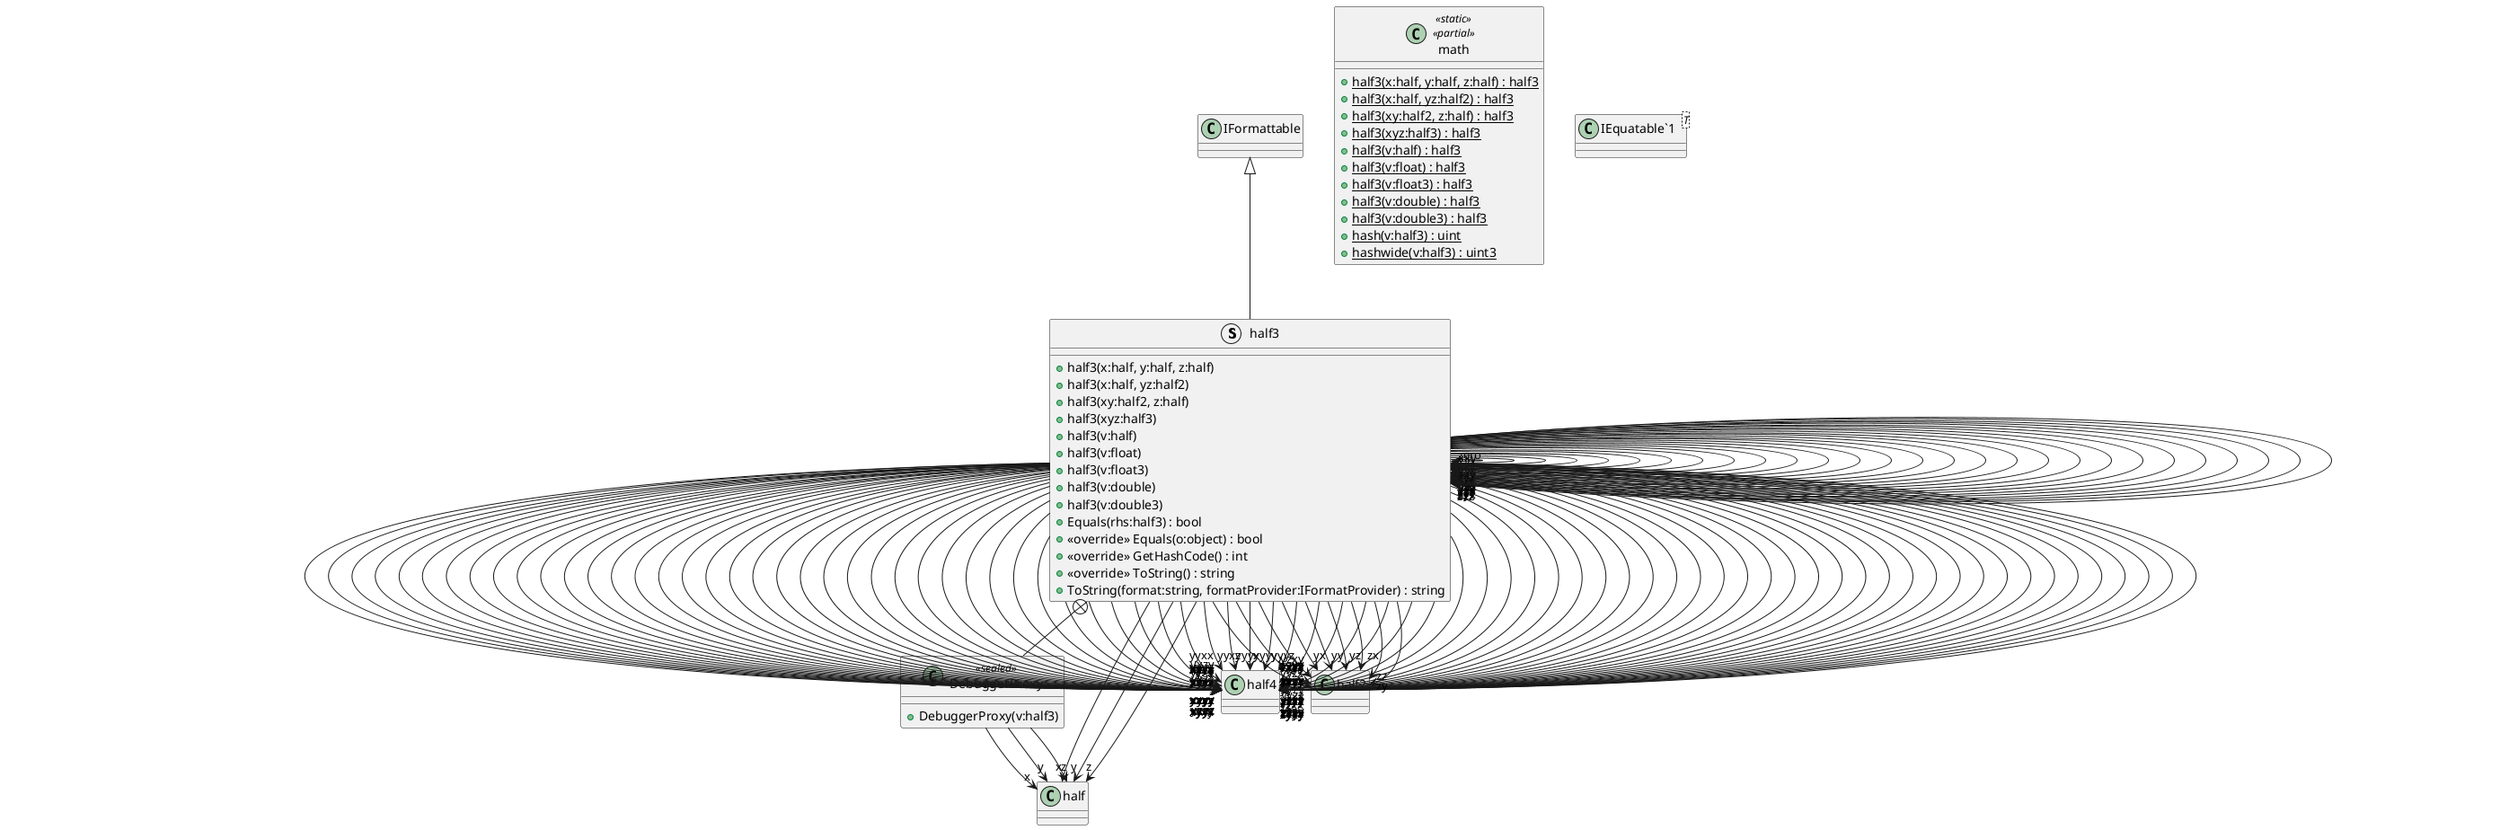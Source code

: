 @startuml
struct half3 {
    + half3(x:half, y:half, z:half)
    + half3(x:half, yz:half2)
    + half3(xy:half2, z:half)
    + half3(xyz:half3)
    + half3(v:half)
    + half3(v:float)
    + half3(v:float3)
    + half3(v:double)
    + half3(v:double3)
    + Equals(rhs:half3) : bool
    + <<override>> Equals(o:object) : bool
    + <<override>> GetHashCode() : int
    + <<override>> ToString() : string
    + ToString(format:string, formatProvider:IFormatProvider) : string
}
class math <<static>> <<partial>> {
    + {static} half3(x:half, y:half, z:half) : half3
    + {static} half3(x:half, yz:half2) : half3
    + {static} half3(xy:half2, z:half) : half3
    + {static} half3(xyz:half3) : half3
    + {static} half3(v:half) : half3
    + {static} half3(v:float) : half3
    + {static} half3(v:float3) : half3
    + {static} half3(v:double) : half3
    + {static} half3(v:double3) : half3
    + {static} hash(v:half3) : uint
    + {static} hashwide(v:half3) : uint3
}
class "IEquatable`1"<T> {
}
class DebuggerProxy <<sealed>> {
    + DebuggerProxy(v:half3)
}
IFormattable <|-- half3
half3 --> "x" half
half3 --> "y" half
half3 --> "z" half
half3 --> "zero" half3
half3 --> "xxxx" half4
half3 --> "xxxy" half4
half3 --> "xxxz" half4
half3 --> "xxyx" half4
half3 --> "xxyy" half4
half3 --> "xxyz" half4
half3 --> "xxzx" half4
half3 --> "xxzy" half4
half3 --> "xxzz" half4
half3 --> "xyxx" half4
half3 --> "xyxy" half4
half3 --> "xyxz" half4
half3 --> "xyyx" half4
half3 --> "xyyy" half4
half3 --> "xyyz" half4
half3 --> "xyzx" half4
half3 --> "xyzy" half4
half3 --> "xyzz" half4
half3 --> "xzxx" half4
half3 --> "xzxy" half4
half3 --> "xzxz" half4
half3 --> "xzyx" half4
half3 --> "xzyy" half4
half3 --> "xzyz" half4
half3 --> "xzzx" half4
half3 --> "xzzy" half4
half3 --> "xzzz" half4
half3 --> "yxxx" half4
half3 --> "yxxy" half4
half3 --> "yxxz" half4
half3 --> "yxyx" half4
half3 --> "yxyy" half4
half3 --> "yxyz" half4
half3 --> "yxzx" half4
half3 --> "yxzy" half4
half3 --> "yxzz" half4
half3 --> "yyxx" half4
half3 --> "yyxy" half4
half3 --> "yyxz" half4
half3 --> "yyyx" half4
half3 --> "yyyy" half4
half3 --> "yyyz" half4
half3 --> "yyzx" half4
half3 --> "yyzy" half4
half3 --> "yyzz" half4
half3 --> "yzxx" half4
half3 --> "yzxy" half4
half3 --> "yzxz" half4
half3 --> "yzyx" half4
half3 --> "yzyy" half4
half3 --> "yzyz" half4
half3 --> "yzzx" half4
half3 --> "yzzy" half4
half3 --> "yzzz" half4
half3 --> "zxxx" half4
half3 --> "zxxy" half4
half3 --> "zxxz" half4
half3 --> "zxyx" half4
half3 --> "zxyy" half4
half3 --> "zxyz" half4
half3 --> "zxzx" half4
half3 --> "zxzy" half4
half3 --> "zxzz" half4
half3 --> "zyxx" half4
half3 --> "zyxy" half4
half3 --> "zyxz" half4
half3 --> "zyyx" half4
half3 --> "zyyy" half4
half3 --> "zyyz" half4
half3 --> "zyzx" half4
half3 --> "zyzy" half4
half3 --> "zyzz" half4
half3 --> "zzxx" half4
half3 --> "zzxy" half4
half3 --> "zzxz" half4
half3 --> "zzyx" half4
half3 --> "zzyy" half4
half3 --> "zzyz" half4
half3 --> "zzzx" half4
half3 --> "zzzy" half4
half3 --> "zzzz" half4
half3 --> "xxx" half3
half3 --> "xxy" half3
half3 --> "xxz" half3
half3 --> "xyx" half3
half3 --> "xyy" half3
half3 --> "xyz" half3
half3 --> "xzx" half3
half3 --> "xzy" half3
half3 --> "xzz" half3
half3 --> "yxx" half3
half3 --> "yxy" half3
half3 --> "yxz" half3
half3 --> "yyx" half3
half3 --> "yyy" half3
half3 --> "yyz" half3
half3 --> "yzx" half3
half3 --> "yzy" half3
half3 --> "yzz" half3
half3 --> "zxx" half3
half3 --> "zxy" half3
half3 --> "zxz" half3
half3 --> "zyx" half3
half3 --> "zyy" half3
half3 --> "zyz" half3
half3 --> "zzx" half3
half3 --> "zzy" half3
half3 --> "zzz" half3
half3 --> "xx" half2
half3 --> "xy" half2
half3 --> "xz" half2
half3 --> "yx" half2
half3 --> "yy" half2
half3 --> "yz" half2
half3 --> "zx" half2
half3 --> "zy" half2
half3 --> "zz" half2
half3 +-- DebuggerProxy
DebuggerProxy --> "x" half
DebuggerProxy --> "y" half
DebuggerProxy --> "z" half
@enduml
